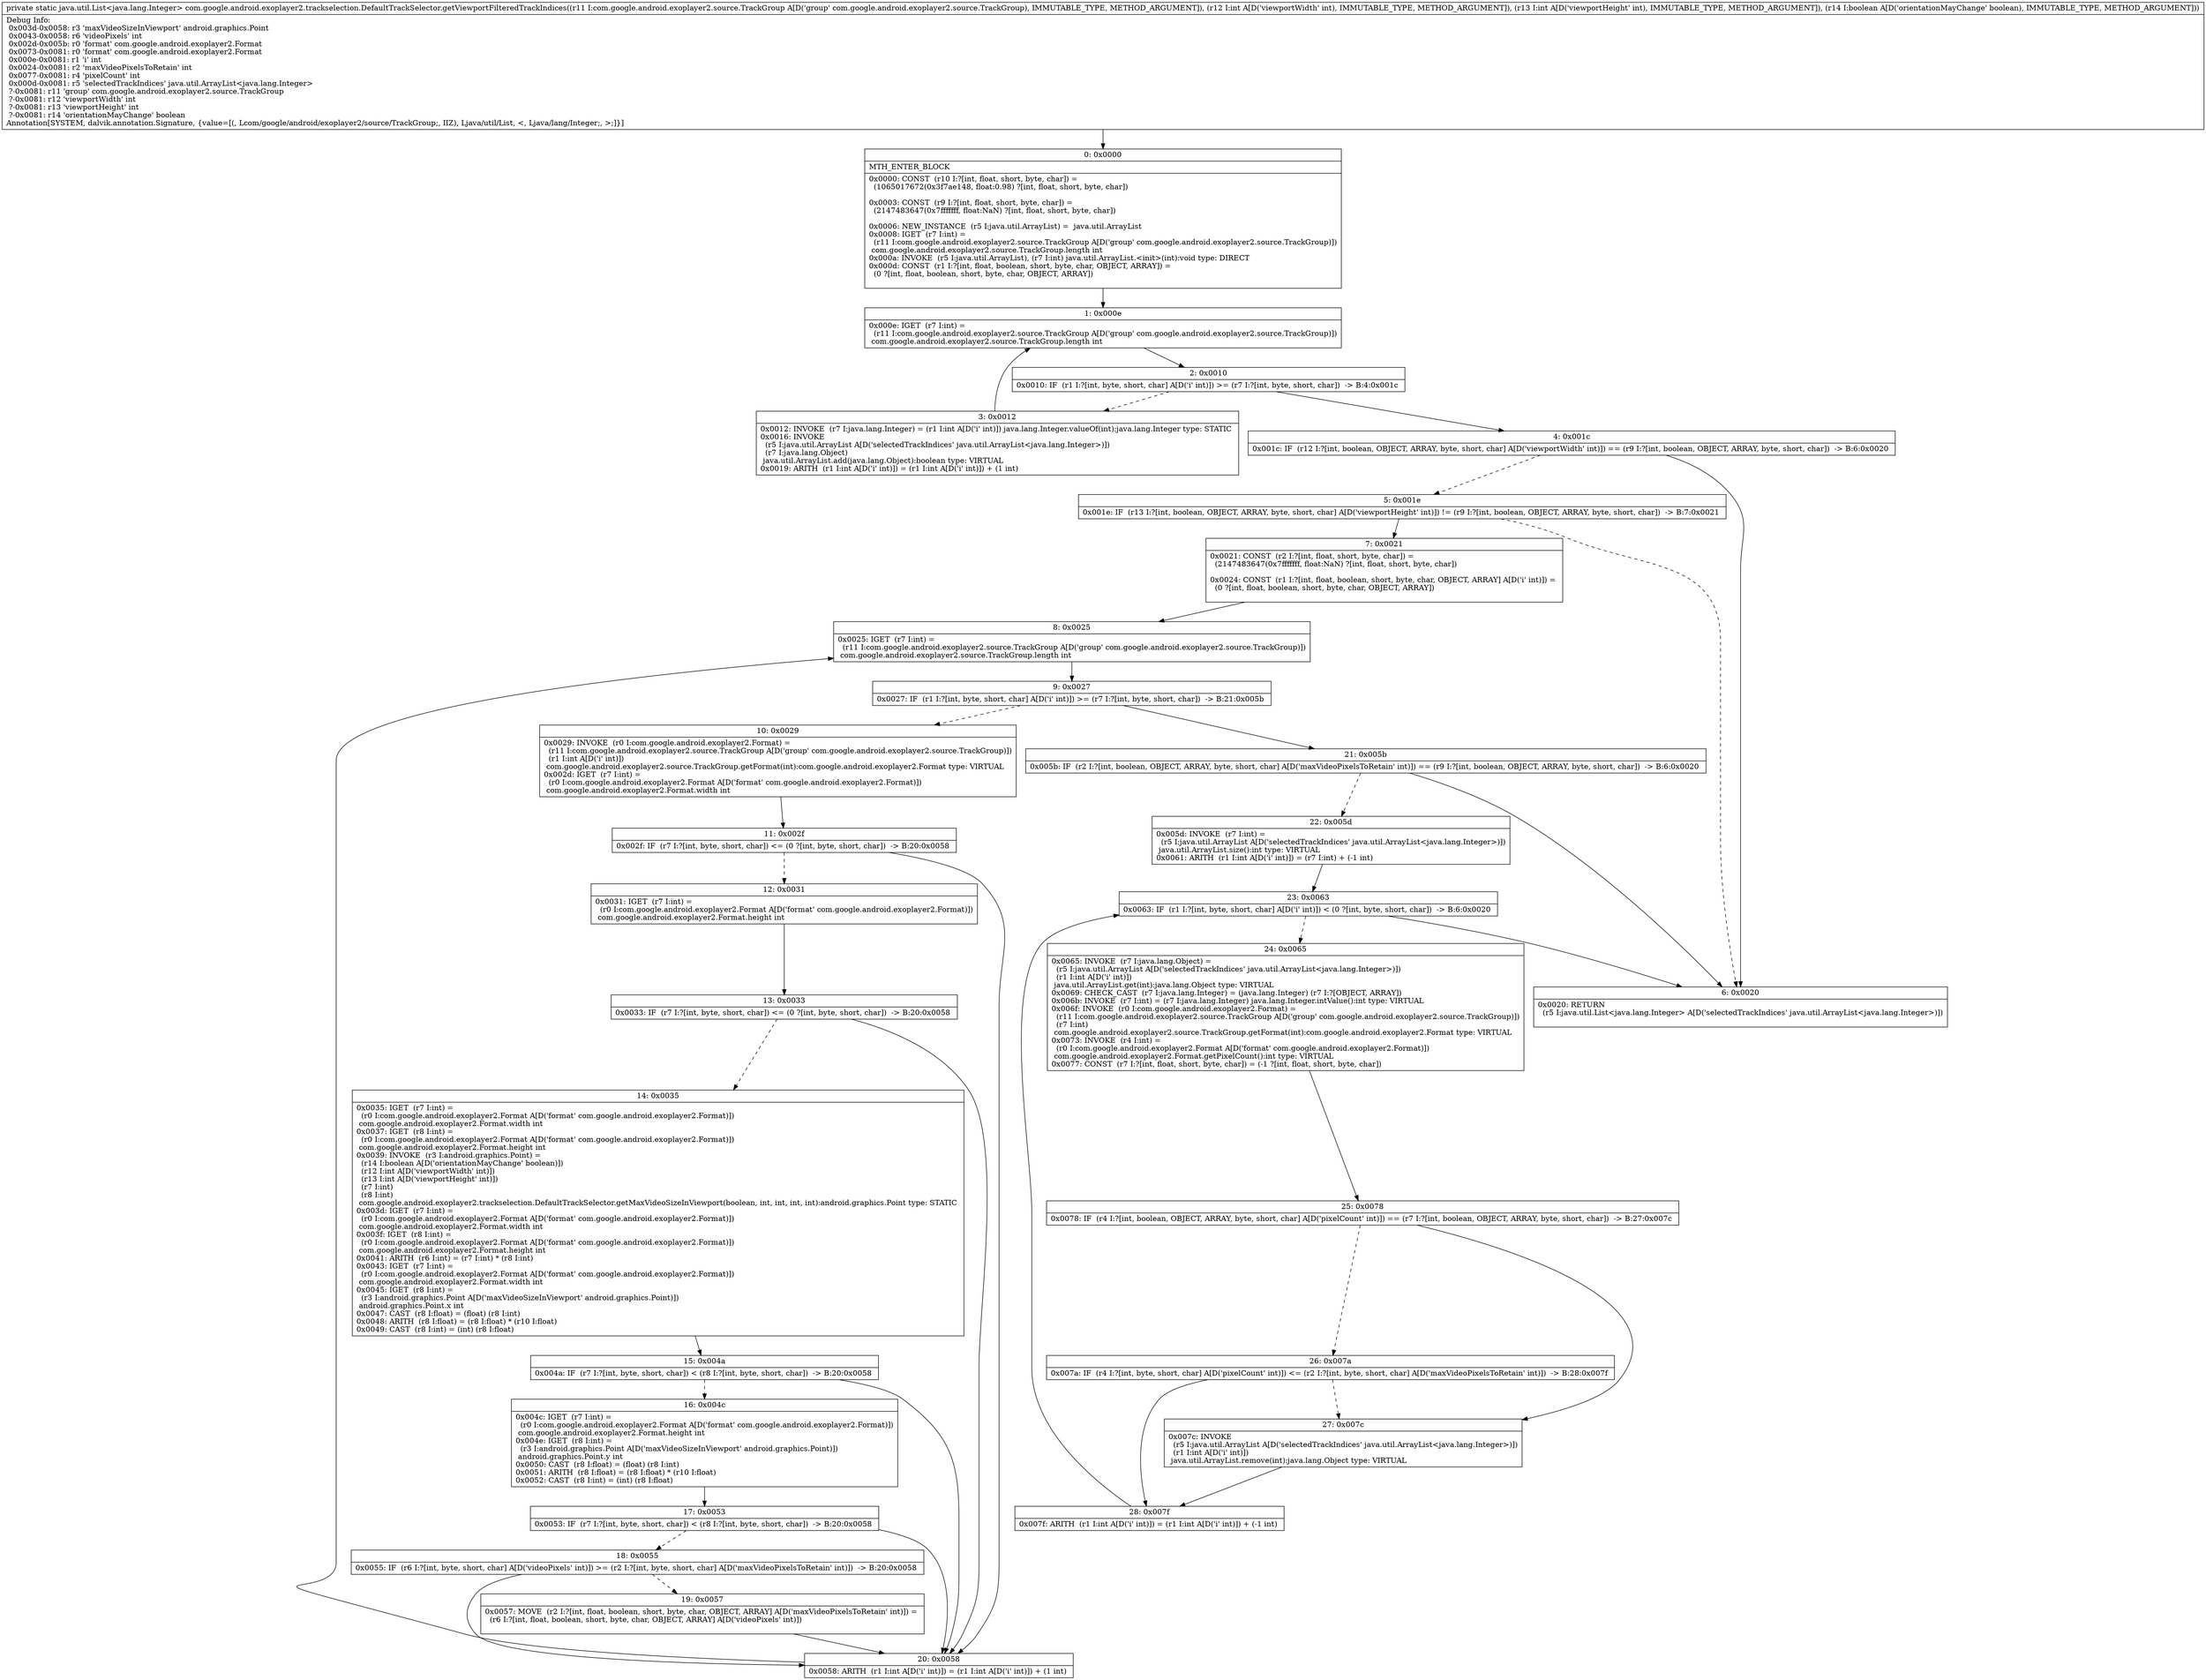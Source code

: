 digraph "CFG forcom.google.android.exoplayer2.trackselection.DefaultTrackSelector.getViewportFilteredTrackIndices(Lcom\/google\/android\/exoplayer2\/source\/TrackGroup;IIZ)Ljava\/util\/List;" {
Node_0 [shape=record,label="{0\:\ 0x0000|MTH_ENTER_BLOCK\l|0x0000: CONST  (r10 I:?[int, float, short, byte, char]) = \l  (1065017672(0x3f7ae148, float:0.98) ?[int, float, short, byte, char])\l \l0x0003: CONST  (r9 I:?[int, float, short, byte, char]) = \l  (2147483647(0x7fffffff, float:NaN) ?[int, float, short, byte, char])\l \l0x0006: NEW_INSTANCE  (r5 I:java.util.ArrayList) =  java.util.ArrayList \l0x0008: IGET  (r7 I:int) = \l  (r11 I:com.google.android.exoplayer2.source.TrackGroup A[D('group' com.google.android.exoplayer2.source.TrackGroup)])\l com.google.android.exoplayer2.source.TrackGroup.length int \l0x000a: INVOKE  (r5 I:java.util.ArrayList), (r7 I:int) java.util.ArrayList.\<init\>(int):void type: DIRECT \l0x000d: CONST  (r1 I:?[int, float, boolean, short, byte, char, OBJECT, ARRAY]) = \l  (0 ?[int, float, boolean, short, byte, char, OBJECT, ARRAY])\l \l}"];
Node_1 [shape=record,label="{1\:\ 0x000e|0x000e: IGET  (r7 I:int) = \l  (r11 I:com.google.android.exoplayer2.source.TrackGroup A[D('group' com.google.android.exoplayer2.source.TrackGroup)])\l com.google.android.exoplayer2.source.TrackGroup.length int \l}"];
Node_2 [shape=record,label="{2\:\ 0x0010|0x0010: IF  (r1 I:?[int, byte, short, char] A[D('i' int)]) \>= (r7 I:?[int, byte, short, char])  \-\> B:4:0x001c \l}"];
Node_3 [shape=record,label="{3\:\ 0x0012|0x0012: INVOKE  (r7 I:java.lang.Integer) = (r1 I:int A[D('i' int)]) java.lang.Integer.valueOf(int):java.lang.Integer type: STATIC \l0x0016: INVOKE  \l  (r5 I:java.util.ArrayList A[D('selectedTrackIndices' java.util.ArrayList\<java.lang.Integer\>)])\l  (r7 I:java.lang.Object)\l java.util.ArrayList.add(java.lang.Object):boolean type: VIRTUAL \l0x0019: ARITH  (r1 I:int A[D('i' int)]) = (r1 I:int A[D('i' int)]) + (1 int) \l}"];
Node_4 [shape=record,label="{4\:\ 0x001c|0x001c: IF  (r12 I:?[int, boolean, OBJECT, ARRAY, byte, short, char] A[D('viewportWidth' int)]) == (r9 I:?[int, boolean, OBJECT, ARRAY, byte, short, char])  \-\> B:6:0x0020 \l}"];
Node_5 [shape=record,label="{5\:\ 0x001e|0x001e: IF  (r13 I:?[int, boolean, OBJECT, ARRAY, byte, short, char] A[D('viewportHeight' int)]) != (r9 I:?[int, boolean, OBJECT, ARRAY, byte, short, char])  \-\> B:7:0x0021 \l}"];
Node_6 [shape=record,label="{6\:\ 0x0020|0x0020: RETURN  \l  (r5 I:java.util.List\<java.lang.Integer\> A[D('selectedTrackIndices' java.util.ArrayList\<java.lang.Integer\>)])\l \l}"];
Node_7 [shape=record,label="{7\:\ 0x0021|0x0021: CONST  (r2 I:?[int, float, short, byte, char]) = \l  (2147483647(0x7fffffff, float:NaN) ?[int, float, short, byte, char])\l \l0x0024: CONST  (r1 I:?[int, float, boolean, short, byte, char, OBJECT, ARRAY] A[D('i' int)]) = \l  (0 ?[int, float, boolean, short, byte, char, OBJECT, ARRAY])\l \l}"];
Node_8 [shape=record,label="{8\:\ 0x0025|0x0025: IGET  (r7 I:int) = \l  (r11 I:com.google.android.exoplayer2.source.TrackGroup A[D('group' com.google.android.exoplayer2.source.TrackGroup)])\l com.google.android.exoplayer2.source.TrackGroup.length int \l}"];
Node_9 [shape=record,label="{9\:\ 0x0027|0x0027: IF  (r1 I:?[int, byte, short, char] A[D('i' int)]) \>= (r7 I:?[int, byte, short, char])  \-\> B:21:0x005b \l}"];
Node_10 [shape=record,label="{10\:\ 0x0029|0x0029: INVOKE  (r0 I:com.google.android.exoplayer2.Format) = \l  (r11 I:com.google.android.exoplayer2.source.TrackGroup A[D('group' com.google.android.exoplayer2.source.TrackGroup)])\l  (r1 I:int A[D('i' int)])\l com.google.android.exoplayer2.source.TrackGroup.getFormat(int):com.google.android.exoplayer2.Format type: VIRTUAL \l0x002d: IGET  (r7 I:int) = \l  (r0 I:com.google.android.exoplayer2.Format A[D('format' com.google.android.exoplayer2.Format)])\l com.google.android.exoplayer2.Format.width int \l}"];
Node_11 [shape=record,label="{11\:\ 0x002f|0x002f: IF  (r7 I:?[int, byte, short, char]) \<= (0 ?[int, byte, short, char])  \-\> B:20:0x0058 \l}"];
Node_12 [shape=record,label="{12\:\ 0x0031|0x0031: IGET  (r7 I:int) = \l  (r0 I:com.google.android.exoplayer2.Format A[D('format' com.google.android.exoplayer2.Format)])\l com.google.android.exoplayer2.Format.height int \l}"];
Node_13 [shape=record,label="{13\:\ 0x0033|0x0033: IF  (r7 I:?[int, byte, short, char]) \<= (0 ?[int, byte, short, char])  \-\> B:20:0x0058 \l}"];
Node_14 [shape=record,label="{14\:\ 0x0035|0x0035: IGET  (r7 I:int) = \l  (r0 I:com.google.android.exoplayer2.Format A[D('format' com.google.android.exoplayer2.Format)])\l com.google.android.exoplayer2.Format.width int \l0x0037: IGET  (r8 I:int) = \l  (r0 I:com.google.android.exoplayer2.Format A[D('format' com.google.android.exoplayer2.Format)])\l com.google.android.exoplayer2.Format.height int \l0x0039: INVOKE  (r3 I:android.graphics.Point) = \l  (r14 I:boolean A[D('orientationMayChange' boolean)])\l  (r12 I:int A[D('viewportWidth' int)])\l  (r13 I:int A[D('viewportHeight' int)])\l  (r7 I:int)\l  (r8 I:int)\l com.google.android.exoplayer2.trackselection.DefaultTrackSelector.getMaxVideoSizeInViewport(boolean, int, int, int, int):android.graphics.Point type: STATIC \l0x003d: IGET  (r7 I:int) = \l  (r0 I:com.google.android.exoplayer2.Format A[D('format' com.google.android.exoplayer2.Format)])\l com.google.android.exoplayer2.Format.width int \l0x003f: IGET  (r8 I:int) = \l  (r0 I:com.google.android.exoplayer2.Format A[D('format' com.google.android.exoplayer2.Format)])\l com.google.android.exoplayer2.Format.height int \l0x0041: ARITH  (r6 I:int) = (r7 I:int) * (r8 I:int) \l0x0043: IGET  (r7 I:int) = \l  (r0 I:com.google.android.exoplayer2.Format A[D('format' com.google.android.exoplayer2.Format)])\l com.google.android.exoplayer2.Format.width int \l0x0045: IGET  (r8 I:int) = \l  (r3 I:android.graphics.Point A[D('maxVideoSizeInViewport' android.graphics.Point)])\l android.graphics.Point.x int \l0x0047: CAST  (r8 I:float) = (float) (r8 I:int) \l0x0048: ARITH  (r8 I:float) = (r8 I:float) * (r10 I:float) \l0x0049: CAST  (r8 I:int) = (int) (r8 I:float) \l}"];
Node_15 [shape=record,label="{15\:\ 0x004a|0x004a: IF  (r7 I:?[int, byte, short, char]) \< (r8 I:?[int, byte, short, char])  \-\> B:20:0x0058 \l}"];
Node_16 [shape=record,label="{16\:\ 0x004c|0x004c: IGET  (r7 I:int) = \l  (r0 I:com.google.android.exoplayer2.Format A[D('format' com.google.android.exoplayer2.Format)])\l com.google.android.exoplayer2.Format.height int \l0x004e: IGET  (r8 I:int) = \l  (r3 I:android.graphics.Point A[D('maxVideoSizeInViewport' android.graphics.Point)])\l android.graphics.Point.y int \l0x0050: CAST  (r8 I:float) = (float) (r8 I:int) \l0x0051: ARITH  (r8 I:float) = (r8 I:float) * (r10 I:float) \l0x0052: CAST  (r8 I:int) = (int) (r8 I:float) \l}"];
Node_17 [shape=record,label="{17\:\ 0x0053|0x0053: IF  (r7 I:?[int, byte, short, char]) \< (r8 I:?[int, byte, short, char])  \-\> B:20:0x0058 \l}"];
Node_18 [shape=record,label="{18\:\ 0x0055|0x0055: IF  (r6 I:?[int, byte, short, char] A[D('videoPixels' int)]) \>= (r2 I:?[int, byte, short, char] A[D('maxVideoPixelsToRetain' int)])  \-\> B:20:0x0058 \l}"];
Node_19 [shape=record,label="{19\:\ 0x0057|0x0057: MOVE  (r2 I:?[int, float, boolean, short, byte, char, OBJECT, ARRAY] A[D('maxVideoPixelsToRetain' int)]) = \l  (r6 I:?[int, float, boolean, short, byte, char, OBJECT, ARRAY] A[D('videoPixels' int)])\l \l}"];
Node_20 [shape=record,label="{20\:\ 0x0058|0x0058: ARITH  (r1 I:int A[D('i' int)]) = (r1 I:int A[D('i' int)]) + (1 int) \l}"];
Node_21 [shape=record,label="{21\:\ 0x005b|0x005b: IF  (r2 I:?[int, boolean, OBJECT, ARRAY, byte, short, char] A[D('maxVideoPixelsToRetain' int)]) == (r9 I:?[int, boolean, OBJECT, ARRAY, byte, short, char])  \-\> B:6:0x0020 \l}"];
Node_22 [shape=record,label="{22\:\ 0x005d|0x005d: INVOKE  (r7 I:int) = \l  (r5 I:java.util.ArrayList A[D('selectedTrackIndices' java.util.ArrayList\<java.lang.Integer\>)])\l java.util.ArrayList.size():int type: VIRTUAL \l0x0061: ARITH  (r1 I:int A[D('i' int)]) = (r7 I:int) + (\-1 int) \l}"];
Node_23 [shape=record,label="{23\:\ 0x0063|0x0063: IF  (r1 I:?[int, byte, short, char] A[D('i' int)]) \< (0 ?[int, byte, short, char])  \-\> B:6:0x0020 \l}"];
Node_24 [shape=record,label="{24\:\ 0x0065|0x0065: INVOKE  (r7 I:java.lang.Object) = \l  (r5 I:java.util.ArrayList A[D('selectedTrackIndices' java.util.ArrayList\<java.lang.Integer\>)])\l  (r1 I:int A[D('i' int)])\l java.util.ArrayList.get(int):java.lang.Object type: VIRTUAL \l0x0069: CHECK_CAST  (r7 I:java.lang.Integer) = (java.lang.Integer) (r7 I:?[OBJECT, ARRAY]) \l0x006b: INVOKE  (r7 I:int) = (r7 I:java.lang.Integer) java.lang.Integer.intValue():int type: VIRTUAL \l0x006f: INVOKE  (r0 I:com.google.android.exoplayer2.Format) = \l  (r11 I:com.google.android.exoplayer2.source.TrackGroup A[D('group' com.google.android.exoplayer2.source.TrackGroup)])\l  (r7 I:int)\l com.google.android.exoplayer2.source.TrackGroup.getFormat(int):com.google.android.exoplayer2.Format type: VIRTUAL \l0x0073: INVOKE  (r4 I:int) = \l  (r0 I:com.google.android.exoplayer2.Format A[D('format' com.google.android.exoplayer2.Format)])\l com.google.android.exoplayer2.Format.getPixelCount():int type: VIRTUAL \l0x0077: CONST  (r7 I:?[int, float, short, byte, char]) = (\-1 ?[int, float, short, byte, char]) \l}"];
Node_25 [shape=record,label="{25\:\ 0x0078|0x0078: IF  (r4 I:?[int, boolean, OBJECT, ARRAY, byte, short, char] A[D('pixelCount' int)]) == (r7 I:?[int, boolean, OBJECT, ARRAY, byte, short, char])  \-\> B:27:0x007c \l}"];
Node_26 [shape=record,label="{26\:\ 0x007a|0x007a: IF  (r4 I:?[int, byte, short, char] A[D('pixelCount' int)]) \<= (r2 I:?[int, byte, short, char] A[D('maxVideoPixelsToRetain' int)])  \-\> B:28:0x007f \l}"];
Node_27 [shape=record,label="{27\:\ 0x007c|0x007c: INVOKE  \l  (r5 I:java.util.ArrayList A[D('selectedTrackIndices' java.util.ArrayList\<java.lang.Integer\>)])\l  (r1 I:int A[D('i' int)])\l java.util.ArrayList.remove(int):java.lang.Object type: VIRTUAL \l}"];
Node_28 [shape=record,label="{28\:\ 0x007f|0x007f: ARITH  (r1 I:int A[D('i' int)]) = (r1 I:int A[D('i' int)]) + (\-1 int) \l}"];
MethodNode[shape=record,label="{private static java.util.List\<java.lang.Integer\> com.google.android.exoplayer2.trackselection.DefaultTrackSelector.getViewportFilteredTrackIndices((r11 I:com.google.android.exoplayer2.source.TrackGroup A[D('group' com.google.android.exoplayer2.source.TrackGroup), IMMUTABLE_TYPE, METHOD_ARGUMENT]), (r12 I:int A[D('viewportWidth' int), IMMUTABLE_TYPE, METHOD_ARGUMENT]), (r13 I:int A[D('viewportHeight' int), IMMUTABLE_TYPE, METHOD_ARGUMENT]), (r14 I:boolean A[D('orientationMayChange' boolean), IMMUTABLE_TYPE, METHOD_ARGUMENT]))  | Debug Info:\l  0x003d\-0x0058: r3 'maxVideoSizeInViewport' android.graphics.Point\l  0x0043\-0x0058: r6 'videoPixels' int\l  0x002d\-0x005b: r0 'format' com.google.android.exoplayer2.Format\l  0x0073\-0x0081: r0 'format' com.google.android.exoplayer2.Format\l  0x000e\-0x0081: r1 'i' int\l  0x0024\-0x0081: r2 'maxVideoPixelsToRetain' int\l  0x0077\-0x0081: r4 'pixelCount' int\l  0x000d\-0x0081: r5 'selectedTrackIndices' java.util.ArrayList\<java.lang.Integer\>\l  ?\-0x0081: r11 'group' com.google.android.exoplayer2.source.TrackGroup\l  ?\-0x0081: r12 'viewportWidth' int\l  ?\-0x0081: r13 'viewportHeight' int\l  ?\-0x0081: r14 'orientationMayChange' boolean\lAnnotation[SYSTEM, dalvik.annotation.Signature, \{value=[(, Lcom\/google\/android\/exoplayer2\/source\/TrackGroup;, IIZ), Ljava\/util\/List, \<, Ljava\/lang\/Integer;, \>;]\}]\l}"];
MethodNode -> Node_0;
Node_0 -> Node_1;
Node_1 -> Node_2;
Node_2 -> Node_3[style=dashed];
Node_2 -> Node_4;
Node_3 -> Node_1;
Node_4 -> Node_5[style=dashed];
Node_4 -> Node_6;
Node_5 -> Node_6[style=dashed];
Node_5 -> Node_7;
Node_7 -> Node_8;
Node_8 -> Node_9;
Node_9 -> Node_10[style=dashed];
Node_9 -> Node_21;
Node_10 -> Node_11;
Node_11 -> Node_12[style=dashed];
Node_11 -> Node_20;
Node_12 -> Node_13;
Node_13 -> Node_14[style=dashed];
Node_13 -> Node_20;
Node_14 -> Node_15;
Node_15 -> Node_16[style=dashed];
Node_15 -> Node_20;
Node_16 -> Node_17;
Node_17 -> Node_18[style=dashed];
Node_17 -> Node_20;
Node_18 -> Node_19[style=dashed];
Node_18 -> Node_20;
Node_19 -> Node_20;
Node_20 -> Node_8;
Node_21 -> Node_6;
Node_21 -> Node_22[style=dashed];
Node_22 -> Node_23;
Node_23 -> Node_6;
Node_23 -> Node_24[style=dashed];
Node_24 -> Node_25;
Node_25 -> Node_26[style=dashed];
Node_25 -> Node_27;
Node_26 -> Node_27[style=dashed];
Node_26 -> Node_28;
Node_27 -> Node_28;
Node_28 -> Node_23;
}

